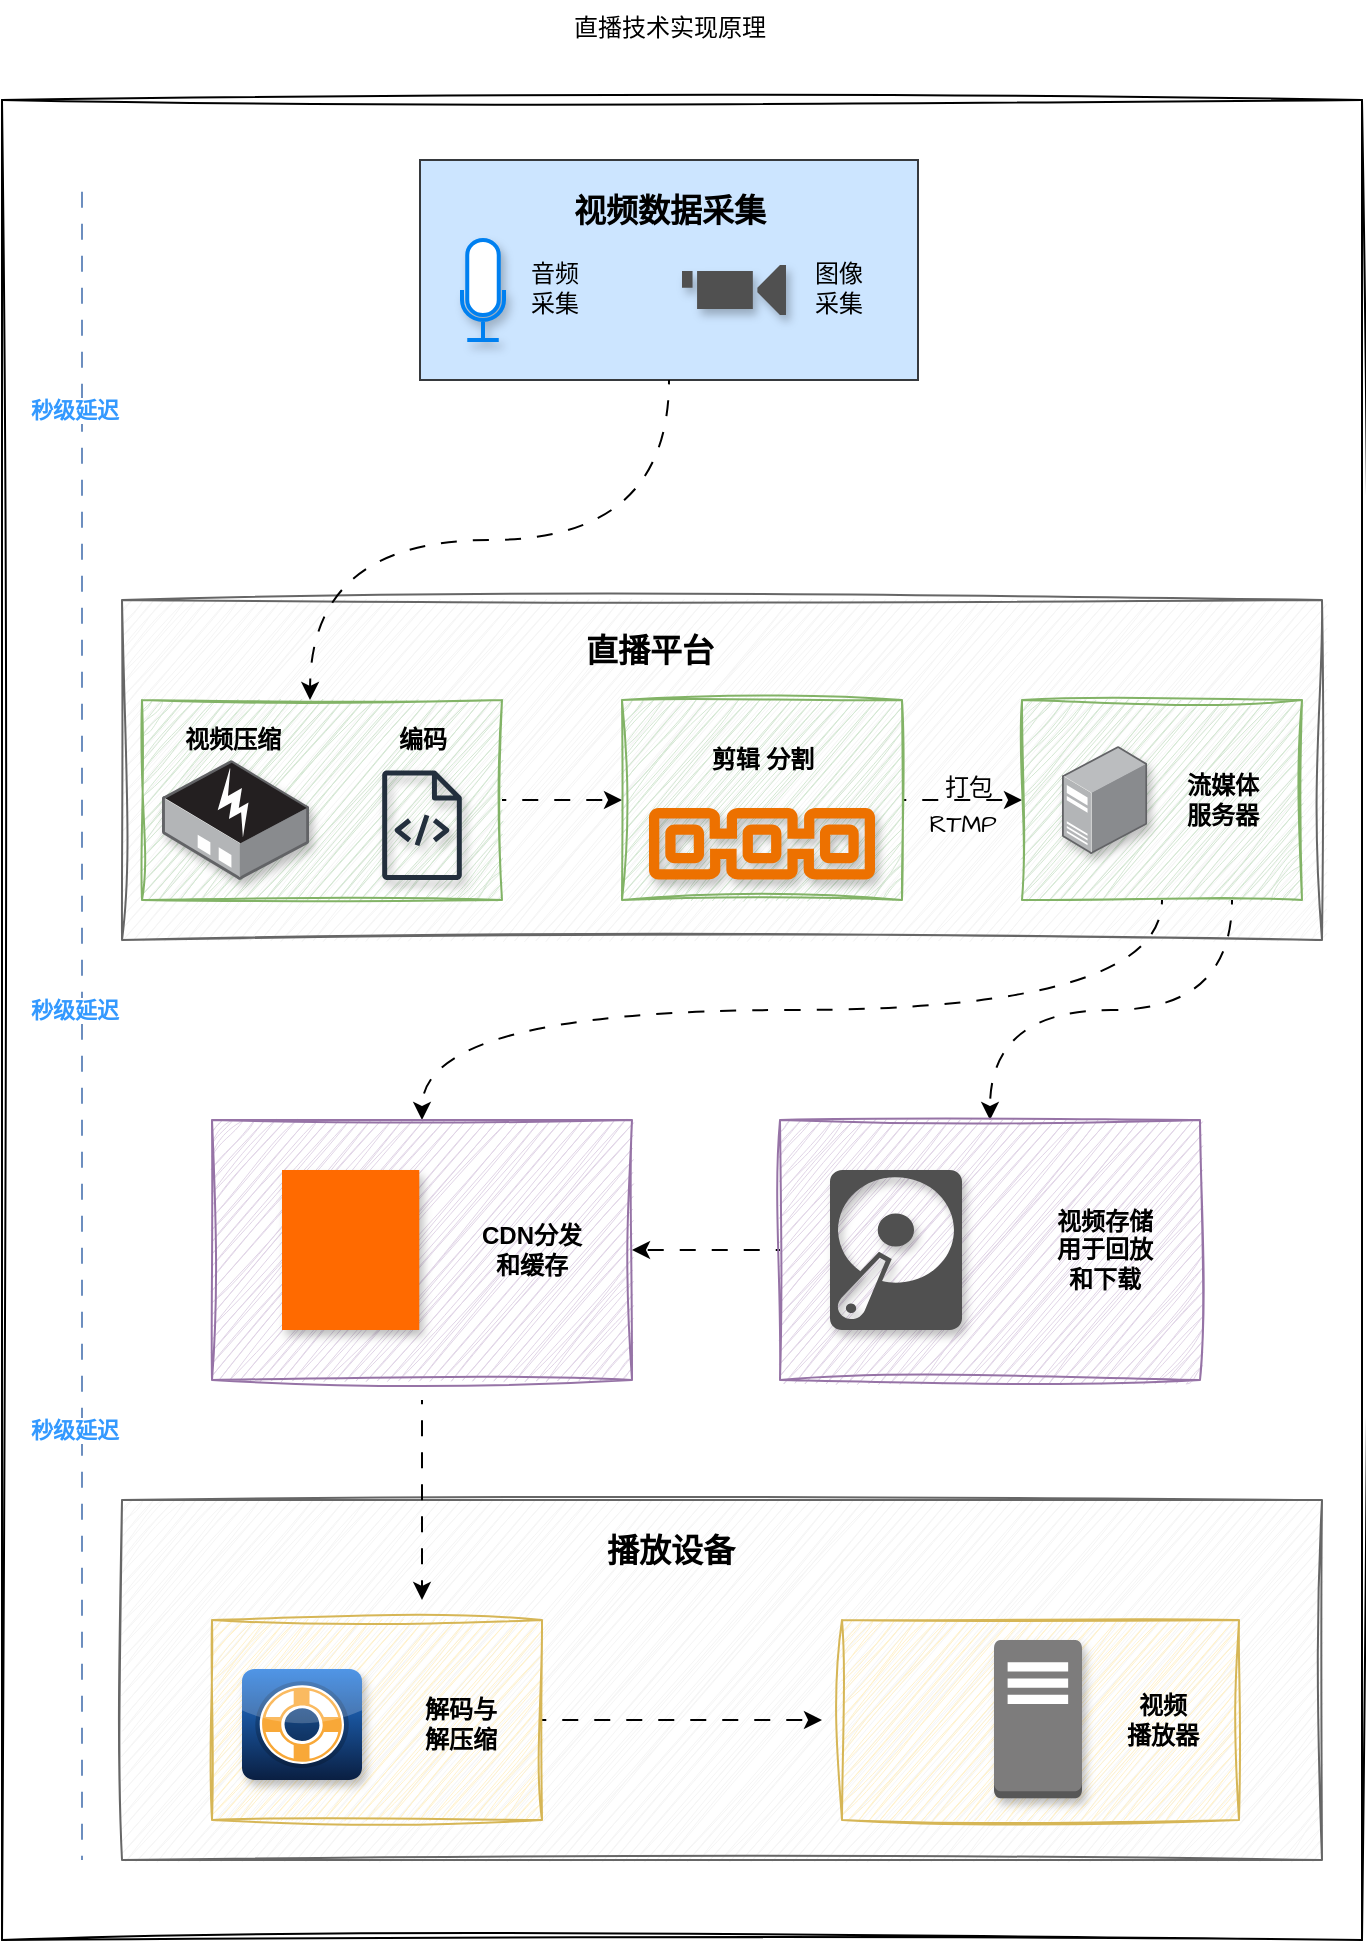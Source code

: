 <mxfile version="25.0.3">
  <diagram name="第 1 页" id="tHweYyXDK1-HOi5uhsNz">
    <mxGraphModel dx="2074" dy="1045" grid="1" gridSize="10" guides="1" tooltips="1" connect="1" arrows="1" fold="1" page="1" pageScale="1" pageWidth="827" pageHeight="1169" math="0" shadow="0">
      <root>
        <mxCell id="0" />
        <mxCell id="1" parent="0" />
        <mxCell id="9IymqekHmeZptXaVo8Cj-1" value="" style="endArrow=none;html=1;rounded=0;sketch=1;hachureGap=4;jiggle=2;curveFitting=1;fontFamily=Architects Daughter;fontSource=https%3A%2F%2Ffonts.googleapis.com%2Fcss%3Ffamily%3DArchitects%2BDaughter;" edge="1" parent="1">
          <mxGeometry width="50" height="50" relative="1" as="geometry">
            <mxPoint x="80" y="120" as="sourcePoint" />
            <mxPoint x="760" y="120" as="targetPoint" />
          </mxGeometry>
        </mxCell>
        <mxCell id="9IymqekHmeZptXaVo8Cj-2" value="" style="endArrow=none;html=1;rounded=0;sketch=1;hachureGap=4;jiggle=2;curveFitting=1;fontFamily=Architects Daughter;fontSource=https%3A%2F%2Ffonts.googleapis.com%2Fcss%3Ffamily%3DArchitects%2BDaughter;" edge="1" parent="1">
          <mxGeometry width="50" height="50" relative="1" as="geometry">
            <mxPoint x="80" y="120" as="sourcePoint" />
            <mxPoint x="80" y="1040" as="targetPoint" />
          </mxGeometry>
        </mxCell>
        <mxCell id="9IymqekHmeZptXaVo8Cj-3" value="" style="endArrow=none;html=1;rounded=0;sketch=1;hachureGap=4;jiggle=2;curveFitting=1;fontFamily=Architects Daughter;fontSource=https%3A%2F%2Ffonts.googleapis.com%2Fcss%3Ffamily%3DArchitects%2BDaughter;" edge="1" parent="1">
          <mxGeometry width="50" height="50" relative="1" as="geometry">
            <mxPoint x="760" y="120" as="sourcePoint" />
            <mxPoint x="760" y="1040" as="targetPoint" />
          </mxGeometry>
        </mxCell>
        <mxCell id="9IymqekHmeZptXaVo8Cj-4" value="" style="endArrow=none;html=1;rounded=0;sketch=1;hachureGap=4;jiggle=2;curveFitting=1;fontFamily=Architects Daughter;fontSource=https%3A%2F%2Ffonts.googleapis.com%2Fcss%3Ffamily%3DArchitects%2BDaughter;" edge="1" parent="1">
          <mxGeometry width="50" height="50" relative="1" as="geometry">
            <mxPoint x="80" y="1040" as="sourcePoint" />
            <mxPoint x="760" y="1040" as="targetPoint" />
          </mxGeometry>
        </mxCell>
        <mxCell id="9IymqekHmeZptXaVo8Cj-5" value="直播技术实现原理" style="text;html=1;align=center;verticalAlign=middle;whiteSpace=wrap;rounded=0;fontFamily=Architects Daughter;fontSource=https%3A%2F%2Ffonts.googleapis.com%2Fcss%3Ffamily%3DArchitects%2BDaughter;" vertex="1" parent="1">
          <mxGeometry x="334" y="70" width="160" height="30" as="geometry" />
        </mxCell>
        <mxCell id="9IymqekHmeZptXaVo8Cj-6" value="" style="rounded=0;whiteSpace=wrap;html=1;hachureGap=4;fontFamily=Architects Daughter;fontSource=https%3A%2F%2Ffonts.googleapis.com%2Fcss%3Ffamily%3DArchitects%2BDaughter;fillColor=#cce5ff;strokeColor=#36393d;" vertex="1" parent="1">
          <mxGeometry x="289" y="150" width="249" height="110" as="geometry" />
        </mxCell>
        <mxCell id="9IymqekHmeZptXaVo8Cj-7" value="视频数据采集" style="text;html=1;align=center;verticalAlign=middle;whiteSpace=wrap;rounded=0;fontFamily=Helvetica;fontStyle=1;fontSize=16;" vertex="1" parent="1">
          <mxGeometry x="349" y="160" width="130" height="30" as="geometry" />
        </mxCell>
        <mxCell id="9IymqekHmeZptXaVo8Cj-8" value="" style="rounded=0;whiteSpace=wrap;html=1;hachureGap=4;fontFamily=Architects Daughter;fontSource=https%3A%2F%2Ffonts.googleapis.com%2Fcss%3Ffamily%3DArchitects%2BDaughter;fillColor=#f5f5f5;fontColor=#333333;strokeColor=#666666;sketch=1;curveFitting=1;jiggle=2;" vertex="1" parent="1">
          <mxGeometry x="140" y="370" width="600" height="170" as="geometry" />
        </mxCell>
        <mxCell id="9IymqekHmeZptXaVo8Cj-9" value="" style="html=1;verticalLabelPosition=bottom;align=center;labelBackgroundColor=#ffffff;verticalAlign=top;strokeWidth=2;strokeColor=#0080F0;shadow=1;dashed=0;shape=mxgraph.ios7.icons.microphone;hachureGap=4;fontFamily=Architects Daughter;fontSource=https%3A%2F%2Ffonts.googleapis.com%2Fcss%3Ffamily%3DArchitects%2BDaughter;" vertex="1" parent="1">
          <mxGeometry x="310" y="190" width="21" height="50" as="geometry" />
        </mxCell>
        <mxCell id="9IymqekHmeZptXaVo8Cj-10" value="音频&lt;br&gt;采集" style="text;html=1;align=center;verticalAlign=middle;resizable=0;points=[];autosize=1;strokeColor=none;fillColor=none;fontFamily=Architects Daughter;fontSource=https%3A%2F%2Ffonts.googleapis.com%2Fcss%3Ffamily%3DArchitects%2BDaughter;" vertex="1" parent="1">
          <mxGeometry x="331" y="195" width="50" height="40" as="geometry" />
        </mxCell>
        <mxCell id="9IymqekHmeZptXaVo8Cj-11" value="" style="pointerEvents=1;shadow=1;dashed=0;html=1;strokeColor=none;fillColor=#505050;labelPosition=center;verticalLabelPosition=bottom;verticalAlign=top;outlineConnect=0;align=center;shape=mxgraph.office.devices.video_camera;hachureGap=4;fontFamily=Architects Daughter;fontSource=https%3A%2F%2Ffonts.googleapis.com%2Fcss%3Ffamily%3DArchitects%2BDaughter;" vertex="1" parent="1">
          <mxGeometry x="420" y="202.5" width="52" height="25" as="geometry" />
        </mxCell>
        <mxCell id="9IymqekHmeZptXaVo8Cj-12" value="图像&lt;br&gt;采集" style="text;html=1;align=center;verticalAlign=middle;resizable=0;points=[];autosize=1;strokeColor=none;fillColor=none;fontFamily=Architects Daughter;fontSource=https%3A%2F%2Ffonts.googleapis.com%2Fcss%3Ffamily%3DArchitects%2BDaughter;" vertex="1" parent="1">
          <mxGeometry x="473" y="195" width="50" height="40" as="geometry" />
        </mxCell>
        <mxCell id="9IymqekHmeZptXaVo8Cj-13" value="" style="endArrow=none;html=1;rounded=0;hachureGap=4;fontFamily=Architects Daughter;fontSource=https%3A%2F%2Ffonts.googleapis.com%2Fcss%3Ffamily%3DArchitects%2BDaughter;fillColor=#dae8fc;strokeColor=#6c8ebf;flowAnimation=1;" edge="1" parent="1">
          <mxGeometry width="50" height="50" relative="1" as="geometry">
            <mxPoint x="120" y="1000" as="sourcePoint" />
            <mxPoint x="120" y="160" as="targetPoint" />
          </mxGeometry>
        </mxCell>
        <mxCell id="9IymqekHmeZptXaVo8Cj-14" value="秒级延迟" style="edgeLabel;html=1;align=center;verticalAlign=middle;resizable=0;points=[];sketch=1;hachureGap=4;jiggle=2;curveFitting=1;fontFamily=Helvetica;fontStyle=1;fontColor=#3399FF;" vertex="1" connectable="0" parent="9IymqekHmeZptXaVo8Cj-13">
          <mxGeometry x="0.012" y="4" relative="1" as="geometry">
            <mxPoint as="offset" />
          </mxGeometry>
        </mxCell>
        <mxCell id="9IymqekHmeZptXaVo8Cj-15" value="&lt;span style=&quot;color: rgba(0, 0, 0, 0); font-family: monospace; font-size: 0px; text-align: start; background-color: rgb(251, 251, 251);&quot;&gt;%3CmxGraphModel%3E%3Croot%3E%3CmxCell%20id%3D%220%22%2F%3E%3CmxCell%20id%3D%221%22%20parent%3D%220%22%2F%3E%3CmxCell%20id%3D%222%22%20value%3D%22%E7%A7%92%E7%BA%A7%E5%BB%B6%E8%BF%9F%22%20style%3D%22edgeLabel%3Bhtml%3D1%3Balign%3Dcenter%3BverticalAlign%3Dmiddle%3Bresizable%3D0%3Bpoints%3D%5B%5D%3Bsketch%3D1%3BhachureGap%3D4%3Bjiggle%3D2%3BcurveFitting%3D1%3BfontFamily%3DHelvetica%3BfontStyle%3D1%3BfontColor%3D%233399FF%3B%22%20vertex%3D%221%22%20connectable%3D%220%22%20parent%3D%221%22%3E%3CmxGeometry%20x%3D%22116%22%20y%3D%22575%22%20as%3D%22geometry%22%2F%3E%3C%2FmxCell%3E%3C%2Froot%3E%3C%2FmxGraphModel%3E&lt;/span&gt;" style="edgeLabel;html=1;align=center;verticalAlign=middle;resizable=0;points=[];sketch=1;hachureGap=4;jiggle=2;curveFitting=1;fontFamily=Architects Daughter;fontSource=https%3A%2F%2Ffonts.googleapis.com%2Fcss%3Ffamily%3DArchitects%2BDaughter;" vertex="1" connectable="0" parent="9IymqekHmeZptXaVo8Cj-13">
          <mxGeometry x="0.686" y="-1" relative="1" as="geometry">
            <mxPoint as="offset" />
          </mxGeometry>
        </mxCell>
        <mxCell id="9IymqekHmeZptXaVo8Cj-17" value="秒级延迟" style="edgeLabel;html=1;align=center;verticalAlign=middle;resizable=0;points=[];sketch=1;hachureGap=4;jiggle=2;curveFitting=1;fontFamily=Helvetica;fontStyle=1;fontColor=#3399FF;" vertex="1" connectable="0" parent="1">
          <mxGeometry x="130" y="610" as="geometry">
            <mxPoint x="-14" y="175" as="offset" />
          </mxGeometry>
        </mxCell>
        <mxCell id="9IymqekHmeZptXaVo8Cj-18" value="秒级延迟" style="edgeLabel;html=1;align=center;verticalAlign=middle;resizable=0;points=[];sketch=1;hachureGap=4;jiggle=2;curveFitting=1;fontFamily=Helvetica;fontStyle=1;fontColor=#3399FF;" vertex="1" connectable="0" parent="1">
          <mxGeometry x="130" y="100" as="geometry">
            <mxPoint x="-14" y="175" as="offset" />
          </mxGeometry>
        </mxCell>
        <mxCell id="9IymqekHmeZptXaVo8Cj-19" value="直播平台" style="text;html=1;align=center;verticalAlign=middle;whiteSpace=wrap;rounded=0;fontFamily=Helvetica;fontStyle=1;fontSize=16;" vertex="1" parent="1">
          <mxGeometry x="339" y="380" width="130" height="30" as="geometry" />
        </mxCell>
        <mxCell id="9IymqekHmeZptXaVo8Cj-31" style="edgeStyle=orthogonalEdgeStyle;rounded=0;hachureGap=4;orthogonalLoop=1;jettySize=auto;html=1;exitX=1;exitY=0.5;exitDx=0;exitDy=0;entryX=0;entryY=0.5;entryDx=0;entryDy=0;fontFamily=Architects Daughter;fontSource=https%3A%2F%2Ffonts.googleapis.com%2Fcss%3Ffamily%3DArchitects%2BDaughter;flowAnimation=1;" edge="1" parent="1" source="9IymqekHmeZptXaVo8Cj-20" target="9IymqekHmeZptXaVo8Cj-25">
          <mxGeometry relative="1" as="geometry" />
        </mxCell>
        <mxCell id="9IymqekHmeZptXaVo8Cj-20" value="" style="rounded=0;whiteSpace=wrap;html=1;sketch=1;hachureGap=4;jiggle=2;curveFitting=1;fontFamily=Architects Daughter;fontSource=https%3A%2F%2Ffonts.googleapis.com%2Fcss%3Ffamily%3DArchitects%2BDaughter;fillColor=#d5e8d4;strokeColor=#82b366;" vertex="1" parent="1">
          <mxGeometry x="150" y="420" width="180" height="100" as="geometry" />
        </mxCell>
        <mxCell id="9IymqekHmeZptXaVo8Cj-21" value="" style="image;points=[];aspect=fixed;html=1;align=center;shadow=1;dashed=0;image=img/lib/allied_telesis/media_converters/Media_Converter_Standalone_POE.svg;hachureGap=4;fontFamily=Architects Daughter;fontSource=https%3A%2F%2Ffonts.googleapis.com%2Fcss%3Ffamily%3DArchitects%2BDaughter;" vertex="1" parent="1">
          <mxGeometry x="160" y="450" width="73.55" height="60" as="geometry" />
        </mxCell>
        <mxCell id="9IymqekHmeZptXaVo8Cj-22" value="视频压缩" style="text;html=1;align=center;verticalAlign=middle;resizable=0;points=[];autosize=1;strokeColor=none;fillColor=none;fontFamily=Helvetica;fontStyle=1;fontSize=12;rounded=0;shadow=0;" vertex="1" parent="1">
          <mxGeometry x="160" y="425.26" width="70" height="30" as="geometry" />
        </mxCell>
        <mxCell id="9IymqekHmeZptXaVo8Cj-23" value="" style="outlineConnect=0;fontColor=#232F3E;gradientColor=none;fillColor=#232F3D;strokeColor=none;dashed=0;verticalLabelPosition=bottom;verticalAlign=top;align=center;html=1;fontSize=12;fontStyle=0;aspect=fixed;pointerEvents=1;shape=mxgraph.aws4.source_code;hachureGap=4;fontFamily=Architects Daughter;fontSource=https%3A%2F%2Ffonts.googleapis.com%2Fcss%3Ffamily%3DArchitects%2BDaughter;shadow=1;" vertex="1" parent="1">
          <mxGeometry x="270" y="455.26" width="40" height="54.74" as="geometry" />
        </mxCell>
        <mxCell id="9IymqekHmeZptXaVo8Cj-24" value="编码" style="text;html=1;align=center;verticalAlign=middle;resizable=0;points=[];autosize=1;strokeColor=none;fillColor=none;fontFamily=Helvetica;fontStyle=1;fontSize=12;rounded=0;shadow=0;" vertex="1" parent="1">
          <mxGeometry x="265" y="425.26" width="50" height="30" as="geometry" />
        </mxCell>
        <mxCell id="9IymqekHmeZptXaVo8Cj-32" style="edgeStyle=orthogonalEdgeStyle;rounded=0;hachureGap=4;orthogonalLoop=1;jettySize=auto;html=1;exitX=1;exitY=0.5;exitDx=0;exitDy=0;entryX=0;entryY=0.5;entryDx=0;entryDy=0;fontFamily=Architects Daughter;fontSource=https%3A%2F%2Ffonts.googleapis.com%2Fcss%3Ffamily%3DArchitects%2BDaughter;flowAnimation=1;" edge="1" parent="1" source="9IymqekHmeZptXaVo8Cj-25" target="9IymqekHmeZptXaVo8Cj-28">
          <mxGeometry relative="1" as="geometry" />
        </mxCell>
        <mxCell id="9IymqekHmeZptXaVo8Cj-25" value="" style="rounded=0;whiteSpace=wrap;html=1;sketch=1;hachureGap=4;jiggle=2;curveFitting=1;fontFamily=Architects Daughter;fontSource=https%3A%2F%2Ffonts.googleapis.com%2Fcss%3Ffamily%3DArchitects%2BDaughter;fillColor=#d5e8d4;strokeColor=#82b366;" vertex="1" parent="1">
          <mxGeometry x="390" y="420" width="140" height="100" as="geometry" />
        </mxCell>
        <mxCell id="9IymqekHmeZptXaVo8Cj-26" value="" style="outlineConnect=0;fontColor=#232F3E;gradientColor=none;fillColor=#ED7100;strokeColor=none;dashed=0;verticalLabelPosition=bottom;verticalAlign=top;align=center;html=1;fontSize=12;fontStyle=0;aspect=fixed;shape=mxgraph.aws4.blockchain_resource;hachureGap=4;fontFamily=Architects Daughter;fontSource=https%3A%2F%2Ffonts.googleapis.com%2Fcss%3Ffamily%3DArchitects%2BDaughter;shadow=1;" vertex="1" parent="1">
          <mxGeometry x="403.5" y="473.78" width="113" height="36.22" as="geometry" />
        </mxCell>
        <mxCell id="9IymqekHmeZptXaVo8Cj-27" value="剪辑 分割" style="text;html=1;align=center;verticalAlign=middle;resizable=0;points=[];autosize=1;strokeColor=none;fillColor=none;fontFamily=Helvetica;fontStyle=1;fontSize=12;rounded=0;shadow=0;" vertex="1" parent="1">
          <mxGeometry x="425" y="435" width="70" height="30" as="geometry" />
        </mxCell>
        <mxCell id="9IymqekHmeZptXaVo8Cj-39" style="edgeStyle=orthogonalEdgeStyle;rounded=0;hachureGap=4;orthogonalLoop=1;jettySize=auto;html=1;exitX=0.5;exitY=1;exitDx=0;exitDy=0;entryX=0.5;entryY=0;entryDx=0;entryDy=0;fontFamily=Architects Daughter;fontSource=https%3A%2F%2Ffonts.googleapis.com%2Fcss%3Ffamily%3DArchitects%2BDaughter;flowAnimation=1;curved=1;" edge="1" parent="1" source="9IymqekHmeZptXaVo8Cj-28" target="9IymqekHmeZptXaVo8Cj-36">
          <mxGeometry relative="1" as="geometry" />
        </mxCell>
        <mxCell id="9IymqekHmeZptXaVo8Cj-44" style="edgeStyle=orthogonalEdgeStyle;rounded=0;hachureGap=4;orthogonalLoop=1;jettySize=auto;html=1;exitX=0.75;exitY=1;exitDx=0;exitDy=0;entryX=0.5;entryY=0;entryDx=0;entryDy=0;fontFamily=Architects Daughter;fontSource=https%3A%2F%2Ffonts.googleapis.com%2Fcss%3Ffamily%3DArchitects%2BDaughter;flowAnimation=1;curved=1;" edge="1" parent="1" source="9IymqekHmeZptXaVo8Cj-28" target="9IymqekHmeZptXaVo8Cj-40">
          <mxGeometry relative="1" as="geometry" />
        </mxCell>
        <mxCell id="9IymqekHmeZptXaVo8Cj-28" value="" style="rounded=0;whiteSpace=wrap;html=1;sketch=1;hachureGap=4;jiggle=2;curveFitting=1;fontFamily=Architects Daughter;fontSource=https%3A%2F%2Ffonts.googleapis.com%2Fcss%3Ffamily%3DArchitects%2BDaughter;fillColor=#d5e8d4;strokeColor=#82b366;" vertex="1" parent="1">
          <mxGeometry x="590" y="420" width="140" height="100" as="geometry" />
        </mxCell>
        <mxCell id="9IymqekHmeZptXaVo8Cj-29" value="" style="image;points=[];aspect=fixed;html=1;align=center;shadow=1;dashed=0;image=img/lib/allied_telesis/computer_and_terminals/Server_Desktop.svg;hachureGap=4;fontFamily=Architects Daughter;fontSource=https%3A%2F%2Ffonts.googleapis.com%2Fcss%3Ffamily%3DArchitects%2BDaughter;" vertex="1" parent="1">
          <mxGeometry x="610" y="443" width="42.6" height="54" as="geometry" />
        </mxCell>
        <mxCell id="9IymqekHmeZptXaVo8Cj-30" value="流媒体&lt;br&gt;服务器" style="text;html=1;align=center;verticalAlign=middle;resizable=0;points=[];autosize=1;strokeColor=none;fillColor=none;fontFamily=Helvetica;fontStyle=1;fontSize=12;rounded=0;shadow=0;" vertex="1" parent="1">
          <mxGeometry x="660" y="450" width="60" height="40" as="geometry" />
        </mxCell>
        <mxCell id="9IymqekHmeZptXaVo8Cj-33" value="打包" style="text;html=1;align=center;verticalAlign=middle;resizable=0;points=[];autosize=1;strokeColor=none;fillColor=none;fontFamily=Architects Daughter;fontSource=https%3A%2F%2Ffonts.googleapis.com%2Fcss%3Ffamily%3DArchitects%2BDaughter;" vertex="1" parent="1">
          <mxGeometry x="538" y="450" width="50" height="30" as="geometry" />
        </mxCell>
        <mxCell id="9IymqekHmeZptXaVo8Cj-34" value="RTMP" style="text;html=1;align=center;verticalAlign=middle;resizable=0;points=[];autosize=1;strokeColor=none;fillColor=none;fontFamily=Architects Daughter;fontSource=https%3A%2F%2Ffonts.googleapis.com%2Fcss%3Ffamily%3DArchitects%2BDaughter;" vertex="1" parent="1">
          <mxGeometry x="530" y="467.63" width="60" height="30" as="geometry" />
        </mxCell>
        <mxCell id="9IymqekHmeZptXaVo8Cj-35" style="edgeStyle=orthogonalEdgeStyle;rounded=0;hachureGap=4;orthogonalLoop=1;jettySize=auto;html=1;exitX=0.5;exitY=1;exitDx=0;exitDy=0;fontFamily=Architects Daughter;fontSource=https%3A%2F%2Ffonts.googleapis.com%2Fcss%3Ffamily%3DArchitects%2BDaughter;flowAnimation=1;curved=1;" edge="1" parent="1" source="9IymqekHmeZptXaVo8Cj-6">
          <mxGeometry relative="1" as="geometry">
            <mxPoint x="234" y="420" as="targetPoint" />
          </mxGeometry>
        </mxCell>
        <mxCell id="9IymqekHmeZptXaVo8Cj-36" value="" style="rounded=0;whiteSpace=wrap;html=1;sketch=1;hachureGap=4;jiggle=2;curveFitting=1;fontFamily=Architects Daughter;fontSource=https%3A%2F%2Ffonts.googleapis.com%2Fcss%3Ffamily%3DArchitects%2BDaughter;fillColor=#e1d5e7;strokeColor=#9673a6;" vertex="1" parent="1">
          <mxGeometry x="185" y="630" width="210" height="130" as="geometry" />
        </mxCell>
        <mxCell id="9IymqekHmeZptXaVo8Cj-37" value="" style="points=[];aspect=fixed;html=1;align=center;shadow=1;dashed=0;fillColor=#FF6A00;strokeColor=none;shape=mxgraph.alibaba_cloud.pcdn_p2p_cdn;hachureGap=4;fontFamily=Architects Daughter;fontSource=https%3A%2F%2Ffonts.googleapis.com%2Fcss%3Ffamily%3DArchitects%2BDaughter;" vertex="1" parent="1">
          <mxGeometry x="220" y="655" width="68.64" height="80" as="geometry" />
        </mxCell>
        <mxCell id="9IymqekHmeZptXaVo8Cj-38" value="CDN分发和缓存" style="text;html=1;align=center;verticalAlign=middle;whiteSpace=wrap;rounded=0;fontFamily=Helvetica;fontStyle=1;fontSize=12;shadow=0;" vertex="1" parent="1">
          <mxGeometry x="315" y="680" width="60" height="30" as="geometry" />
        </mxCell>
        <mxCell id="9IymqekHmeZptXaVo8Cj-43" style="edgeStyle=orthogonalEdgeStyle;rounded=0;hachureGap=4;orthogonalLoop=1;jettySize=auto;html=1;exitX=0;exitY=0.5;exitDx=0;exitDy=0;entryX=1;entryY=0.5;entryDx=0;entryDy=0;fontFamily=Architects Daughter;fontSource=https%3A%2F%2Ffonts.googleapis.com%2Fcss%3Ffamily%3DArchitects%2BDaughter;flowAnimation=1;" edge="1" parent="1" source="9IymqekHmeZptXaVo8Cj-40" target="9IymqekHmeZptXaVo8Cj-36">
          <mxGeometry relative="1" as="geometry" />
        </mxCell>
        <mxCell id="9IymqekHmeZptXaVo8Cj-40" value="" style="rounded=0;whiteSpace=wrap;html=1;sketch=1;hachureGap=4;jiggle=2;curveFitting=1;fontFamily=Architects Daughter;fontSource=https%3A%2F%2Ffonts.googleapis.com%2Fcss%3Ffamily%3DArchitects%2BDaughter;fillColor=#e1d5e7;strokeColor=#9673a6;" vertex="1" parent="1">
          <mxGeometry x="469" y="630" width="210" height="130" as="geometry" />
        </mxCell>
        <mxCell id="9IymqekHmeZptXaVo8Cj-41" value="视频存储&lt;br&gt;用于回放和下载" style="text;html=1;align=center;verticalAlign=middle;whiteSpace=wrap;rounded=0;fontFamily=Helvetica;fontStyle=1;fontSize=12;shadow=0;" vertex="1" parent="1">
          <mxGeometry x="600.65" y="660" width="61.3" height="70" as="geometry" />
        </mxCell>
        <mxCell id="9IymqekHmeZptXaVo8Cj-42" value="" style="pointerEvents=1;shadow=1;dashed=0;html=1;strokeColor=none;fillColor=#505050;labelPosition=center;verticalLabelPosition=bottom;verticalAlign=top;outlineConnect=0;align=center;shape=mxgraph.office.devices.hard_disk;hachureGap=4;fontFamily=Architects Daughter;fontSource=https%3A%2F%2Ffonts.googleapis.com%2Fcss%3Ffamily%3DArchitects%2BDaughter;" vertex="1" parent="1">
          <mxGeometry x="494" y="655" width="66" height="80" as="geometry" />
        </mxCell>
        <mxCell id="9IymqekHmeZptXaVo8Cj-45" value="" style="rounded=0;whiteSpace=wrap;html=1;hachureGap=4;fontFamily=Architects Daughter;fontSource=https%3A%2F%2Ffonts.googleapis.com%2Fcss%3Ffamily%3DArchitects%2BDaughter;shadow=0;fillColor=#f5f5f5;fontColor=#333333;strokeColor=#666666;sketch=1;curveFitting=1;jiggle=2;" vertex="1" parent="1">
          <mxGeometry x="140" y="820" width="600" height="180" as="geometry" />
        </mxCell>
        <mxCell id="9IymqekHmeZptXaVo8Cj-46" value="播放设备" style="text;html=1;align=center;verticalAlign=middle;resizable=0;points=[];autosize=1;strokeColor=none;fillColor=none;fontFamily=Helvetica;fontStyle=1;fontSize=16;" vertex="1" parent="1">
          <mxGeometry x="369" y="830" width="90" height="30" as="geometry" />
        </mxCell>
        <mxCell id="9IymqekHmeZptXaVo8Cj-51" style="edgeStyle=orthogonalEdgeStyle;rounded=0;hachureGap=4;orthogonalLoop=1;jettySize=auto;html=1;exitX=1;exitY=0.5;exitDx=0;exitDy=0;fontFamily=Architects Daughter;fontSource=https%3A%2F%2Ffonts.googleapis.com%2Fcss%3Ffamily%3DArchitects%2BDaughter;flowAnimation=1;" edge="1" parent="1" source="9IymqekHmeZptXaVo8Cj-47">
          <mxGeometry relative="1" as="geometry">
            <mxPoint x="490" y="930" as="targetPoint" />
          </mxGeometry>
        </mxCell>
        <mxCell id="9IymqekHmeZptXaVo8Cj-47" value="" style="rounded=0;whiteSpace=wrap;html=1;sketch=1;hachureGap=4;jiggle=2;curveFitting=1;fontFamily=Architects Daughter;fontSource=https%3A%2F%2Ffonts.googleapis.com%2Fcss%3Ffamily%3DArchitects%2BDaughter;fillColor=#fff2cc;strokeColor=#d6b656;" vertex="1" parent="1">
          <mxGeometry x="185" y="880" width="165" height="100" as="geometry" />
        </mxCell>
        <mxCell id="9IymqekHmeZptXaVo8Cj-48" value="" style="dashed=0;outlineConnect=0;html=1;align=center;labelPosition=center;verticalLabelPosition=bottom;verticalAlign=top;shape=mxgraph.webicons.designfloat;fillColor=#247BE0;gradientColor=#0A1F42;hachureGap=4;fontFamily=Architects Daughter;fontSource=https%3A%2F%2Ffonts.googleapis.com%2Fcss%3Ffamily%3DArchitects%2BDaughter;shadow=1;" vertex="1" parent="1">
          <mxGeometry x="200" y="904.5" width="60" height="55.5" as="geometry" />
        </mxCell>
        <mxCell id="9IymqekHmeZptXaVo8Cj-49" value="解码与&lt;br&gt;解压缩" style="text;html=1;align=center;verticalAlign=middle;resizable=0;points=[];autosize=1;strokeColor=none;fillColor=none;fontFamily=Helvetica;fontStyle=1;fontSize=12;rounded=0;shadow=0;" vertex="1" parent="1">
          <mxGeometry x="279" y="912.25" width="60" height="40" as="geometry" />
        </mxCell>
        <mxCell id="9IymqekHmeZptXaVo8Cj-50" value="" style="rounded=0;whiteSpace=wrap;html=1;sketch=1;hachureGap=4;jiggle=2;curveFitting=1;fontFamily=Architects Daughter;fontSource=https%3A%2F%2Ffonts.googleapis.com%2Fcss%3Ffamily%3DArchitects%2BDaughter;fillColor=#fff2cc;strokeColor=#d6b656;" vertex="1" parent="1">
          <mxGeometry x="500" y="880" width="198.5" height="100" as="geometry" />
        </mxCell>
        <mxCell id="9IymqekHmeZptXaVo8Cj-52" style="edgeStyle=orthogonalEdgeStyle;rounded=0;hachureGap=4;orthogonalLoop=1;jettySize=auto;html=1;fontFamily=Architects Daughter;fontSource=https%3A%2F%2Ffonts.googleapis.com%2Fcss%3Ffamily%3DArchitects%2BDaughter;flowAnimation=1;" edge="1" parent="1">
          <mxGeometry relative="1" as="geometry">
            <mxPoint x="290" y="770" as="sourcePoint" />
            <mxPoint x="290" y="870" as="targetPoint" />
          </mxGeometry>
        </mxCell>
        <mxCell id="9IymqekHmeZptXaVo8Cj-54" value="视频&lt;br&gt;播放器" style="text;html=1;align=center;verticalAlign=middle;resizable=0;points=[];autosize=1;strokeColor=none;fillColor=none;fontFamily=Helvetica;fontStyle=1;fontSize=12;rounded=0;shadow=0;" vertex="1" parent="1">
          <mxGeometry x="630" y="910" width="60" height="40" as="geometry" />
        </mxCell>
        <mxCell id="9IymqekHmeZptXaVo8Cj-55" value="" style="shape=image;html=1;verticalAlign=top;verticalLabelPosition=bottom;labelBackgroundColor=#ffffff;imageAspect=0;aspect=fixed;image=https://cdn1.iconfinder.com/data/icons/social-media-rounded-corners/512/Rounded_Youtube3_svg-128.png;hachureGap=4;fontFamily=Architects Daughter;fontSource=https%3A%2F%2Ffonts.googleapis.com%2Fcss%3Ffamily%3DArchitects%2BDaughter;shadow=1;" vertex="1" parent="1">
          <mxGeometry x="512.5" y="908.5" width="41.5" height="41.5" as="geometry" />
        </mxCell>
        <mxCell id="9IymqekHmeZptXaVo8Cj-56" value="" style="outlineConnect=0;dashed=0;verticalLabelPosition=bottom;verticalAlign=top;align=center;html=1;shape=mxgraph.aws3.traditional_server;fillColor=#7D7C7C;gradientColor=none;hachureGap=4;fontFamily=Architects Daughter;fontSource=https%3A%2F%2Ffonts.googleapis.com%2Fcss%3Ffamily%3DArchitects%2BDaughter;shadow=1;" vertex="1" parent="1">
          <mxGeometry x="576" y="890" width="44" height="79.13" as="geometry" />
        </mxCell>
      </root>
    </mxGraphModel>
  </diagram>
</mxfile>
